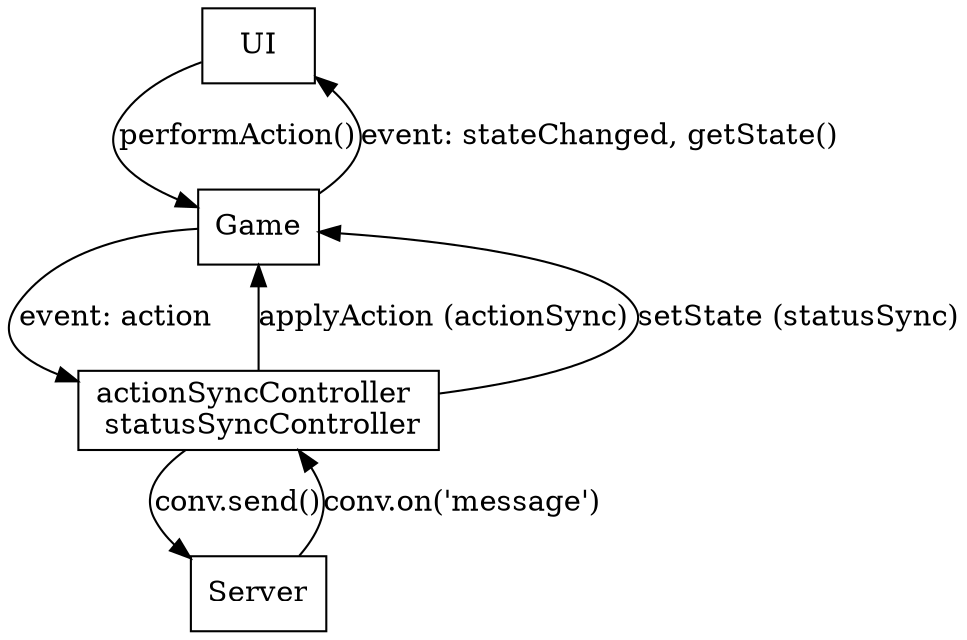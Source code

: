 digraph Sync {
  UI -> Game [label="performAction()"]

  Game -> UI [label="event: stateChanged, getState()"]
  Game -> Controller [label="event: action"]

  Controller -> Server [label="conv.send()"]
  Controller -> Game [label="applyAction (actionSync)"]
  Controller -> Game [label="setState (statusSync)"]

  Server -> Controller [label="conv.on('message')"]

  UI [shape=box]
  Game [shape=box]
  Server [shape=box]
  Controller [shape=box, label="actionSyncController \n statusSyncController"]
}
